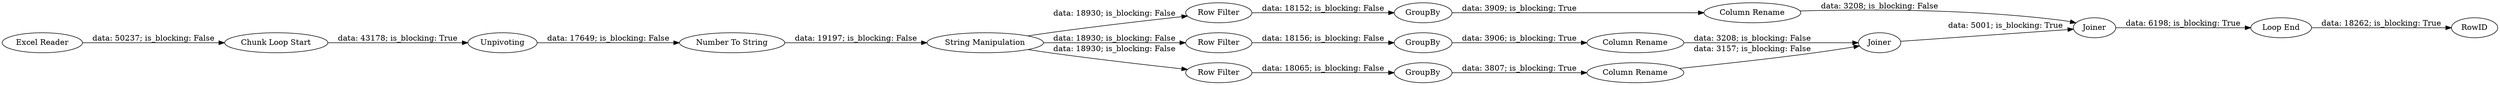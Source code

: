 digraph {
	"3716287454851537890_17" [label=Joiner]
	"3716287454851537890_12" [label="Row Filter"]
	"3716287454851537890_3" [label=Unpivoting]
	"3716287454851537890_1" [label="Excel Reader"]
	"3716287454851537890_10" [label="Row Filter"]
	"3716287454851537890_20" [label=RowID]
	"3716287454851537890_8" [label="Row Filter"]
	"3716287454851537890_2" [label="Chunk Loop Start"]
	"3716287454851537890_11" [label=GroupBy]
	"3716287454851537890_18" [label=Joiner]
	"3716287454851537890_9" [label=GroupBy]
	"3716287454851537890_19" [label="Loop End"]
	"3716287454851537890_15" [label="Column Rename"]
	"3716287454851537890_16" [label="Column Rename"]
	"3716287454851537890_6" [label="String Manipulation"]
	"3716287454851537890_14" [label="Column Rename"]
	"3716287454851537890_13" [label=GroupBy]
	"3716287454851537890_7" [label="Number To String"]
	"3716287454851537890_18" -> "3716287454851537890_19" [label="data: 6198; is_blocking: True"]
	"3716287454851537890_11" -> "3716287454851537890_15" [label="data: 3906; is_blocking: True"]
	"3716287454851537890_1" -> "3716287454851537890_2" [label="data: 50237; is_blocking: False"]
	"3716287454851537890_6" -> "3716287454851537890_10" [label="data: 18930; is_blocking: False"]
	"3716287454851537890_10" -> "3716287454851537890_11" [label="data: 18156; is_blocking: False"]
	"3716287454851537890_8" -> "3716287454851537890_9" [label="data: 18065; is_blocking: False"]
	"3716287454851537890_15" -> "3716287454851537890_17" [label="data: 3208; is_blocking: False"]
	"3716287454851537890_7" -> "3716287454851537890_6" [label="data: 19197; is_blocking: False"]
	"3716287454851537890_9" -> "3716287454851537890_14" [label="data: 3807; is_blocking: True"]
	"3716287454851537890_16" -> "3716287454851537890_18" [label="data: 3208; is_blocking: False"]
	"3716287454851537890_6" -> "3716287454851537890_12" [label="data: 18930; is_blocking: False"]
	"3716287454851537890_17" -> "3716287454851537890_18" [label="data: 5001; is_blocking: True"]
	"3716287454851537890_3" -> "3716287454851537890_7" [label="data: 17649; is_blocking: False"]
	"3716287454851537890_13" -> "3716287454851537890_16" [label="data: 3909; is_blocking: True"]
	"3716287454851537890_12" -> "3716287454851537890_13" [label="data: 18152; is_blocking: False"]
	"3716287454851537890_14" -> "3716287454851537890_17" [label="data: 3157; is_blocking: False"]
	"3716287454851537890_2" -> "3716287454851537890_3" [label="data: 43178; is_blocking: True"]
	"3716287454851537890_6" -> "3716287454851537890_8" [label="data: 18930; is_blocking: False"]
	"3716287454851537890_19" -> "3716287454851537890_20" [label="data: 18262; is_blocking: True"]
	rankdir=LR
}
